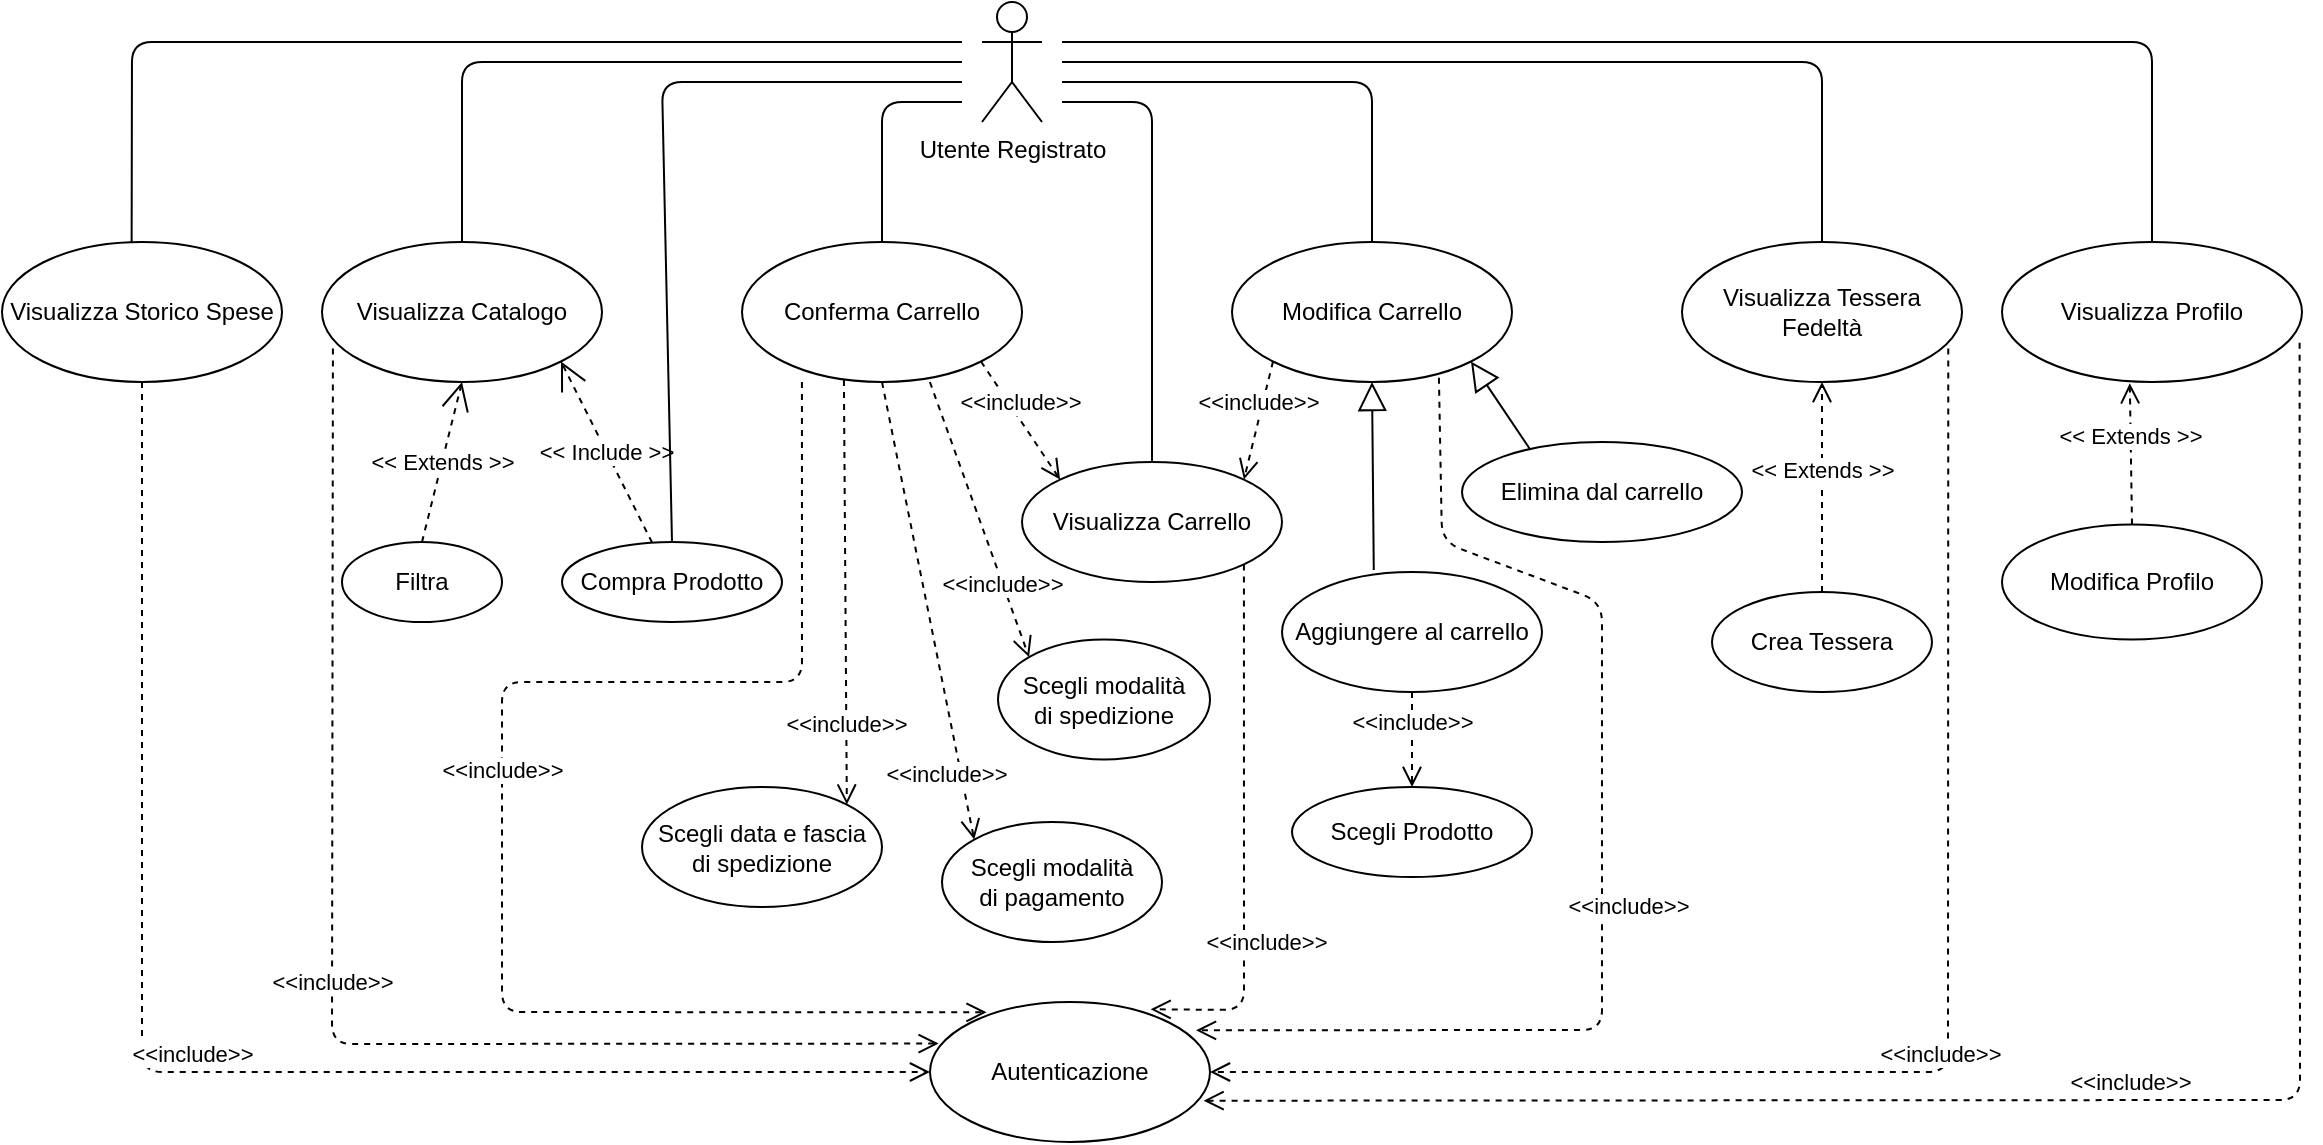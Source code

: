 <mxfile version="13.7.3" type="device"><diagram id="09LeKkmzm14IA8ZA3Lzi" name="Page-1"><mxGraphModel dx="1761" dy="556" grid="1" gridSize="10" guides="1" tooltips="1" connect="1" arrows="1" fold="1" page="1" pageScale="1" pageWidth="827" pageHeight="1169" math="0" shadow="0"><root><mxCell id="0"/><mxCell id="1" parent="0"/><mxCell id="u4LVtqCSMq_NIm3Eaevz-1" value="Utente Registrato" style="shape=umlActor;verticalLabelPosition=bottom;verticalAlign=top;html=1;" parent="1" vertex="1"><mxGeometry x="370" y="10" width="30" height="60" as="geometry"/></mxCell><mxCell id="u4LVtqCSMq_NIm3Eaevz-2" value="Visualizza Catalogo" style="ellipse;whiteSpace=wrap;html=1;" parent="1" vertex="1"><mxGeometry x="40" y="130" width="140" height="70" as="geometry"/></mxCell><mxCell id="u4LVtqCSMq_NIm3Eaevz-3" value="" style="endArrow=none;endFill=0;endSize=12;html=1;entryX=0.5;entryY=0;entryDx=0;entryDy=0;" parent="1" target="u4LVtqCSMq_NIm3Eaevz-2" edge="1"><mxGeometry width="160" relative="1" as="geometry"><mxPoint x="360" y="40" as="sourcePoint"/><mxPoint x="480" y="260" as="targetPoint"/><Array as="points"><mxPoint x="110" y="40"/></Array></mxGeometry></mxCell><mxCell id="u4LVtqCSMq_NIm3Eaevz-4" value="Filtra" style="ellipse;whiteSpace=wrap;html=1;" parent="1" vertex="1"><mxGeometry x="50" y="280" width="80" height="40" as="geometry"/></mxCell><mxCell id="u4LVtqCSMq_NIm3Eaevz-5" value="&amp;lt;&amp;lt; Extends &amp;gt;&amp;gt;" style="endArrow=open;endSize=12;dashed=1;html=1;exitX=0.5;exitY=0;exitDx=0;exitDy=0;entryX=0.5;entryY=1;entryDx=0;entryDy=0;" parent="1" source="u4LVtqCSMq_NIm3Eaevz-4" target="u4LVtqCSMq_NIm3Eaevz-2" edge="1"><mxGeometry width="160" relative="1" as="geometry"><mxPoint x="320" y="260" as="sourcePoint"/><mxPoint x="480" y="260" as="targetPoint"/></mxGeometry></mxCell><mxCell id="u4LVtqCSMq_NIm3Eaevz-6" value="Compra Prodotto" style="ellipse;whiteSpace=wrap;html=1;" parent="1" vertex="1"><mxGeometry x="160" y="280" width="110" height="40" as="geometry"/></mxCell><mxCell id="u4LVtqCSMq_NIm3Eaevz-7" value="&amp;lt;&amp;lt; Include &amp;gt;&amp;gt;" style="endArrow=open;endSize=12;dashed=1;html=1;entryX=1;entryY=1;entryDx=0;entryDy=0;" parent="1" source="u4LVtqCSMq_NIm3Eaevz-6" target="u4LVtqCSMq_NIm3Eaevz-2" edge="1"><mxGeometry width="160" relative="1" as="geometry"><mxPoint x="100" y="290" as="sourcePoint"/><mxPoint x="120" y="210" as="targetPoint"/></mxGeometry></mxCell><mxCell id="u4LVtqCSMq_NIm3Eaevz-8" value="" style="endArrow=none;endFill=0;endSize=12;html=1;entryX=0.5;entryY=0;entryDx=0;entryDy=0;" parent="1" target="u4LVtqCSMq_NIm3Eaevz-6" edge="1"><mxGeometry width="160" relative="1" as="geometry"><mxPoint x="360" y="50" as="sourcePoint"/><mxPoint x="120" y="140" as="targetPoint"/><Array as="points"><mxPoint x="210" y="50"/></Array></mxGeometry></mxCell><mxCell id="u4LVtqCSMq_NIm3Eaevz-9" value="Conferma Carrello" style="ellipse;whiteSpace=wrap;html=1;" parent="1" vertex="1"><mxGeometry x="250" y="130" width="140" height="70" as="geometry"/></mxCell><mxCell id="u4LVtqCSMq_NIm3Eaevz-10" value="Scegli modalità&lt;br&gt;di spedizione" style="ellipse;whiteSpace=wrap;html=1;" parent="1" vertex="1"><mxGeometry x="378" y="328.75" width="106" height="60" as="geometry"/></mxCell><mxCell id="u4LVtqCSMq_NIm3Eaevz-12" value="Scegli data e fascia&lt;br&gt;di spedizione" style="ellipse;whiteSpace=wrap;html=1;" parent="1" vertex="1"><mxGeometry x="200" y="402.5" width="120" height="60" as="geometry"/></mxCell><mxCell id="u4LVtqCSMq_NIm3Eaevz-14" value="Scegli modalità&lt;br&gt;di pagamento" style="ellipse;whiteSpace=wrap;html=1;" parent="1" vertex="1"><mxGeometry x="350" y="420" width="110" height="60" as="geometry"/></mxCell><mxCell id="u4LVtqCSMq_NIm3Eaevz-16" value="Visualizza Carrello" style="ellipse;whiteSpace=wrap;html=1;" parent="1" vertex="1"><mxGeometry x="390" y="240" width="130" height="60" as="geometry"/></mxCell><mxCell id="u4LVtqCSMq_NIm3Eaevz-17" value="&amp;lt;&amp;lt;include&amp;gt;&amp;gt;" style="html=1;verticalAlign=bottom;endArrow=open;dashed=1;endSize=8;entryX=0;entryY=0;entryDx=0;entryDy=0;exitX=1;exitY=1;exitDx=0;exitDy=0;" parent="1" source="u4LVtqCSMq_NIm3Eaevz-9" target="u4LVtqCSMq_NIm3Eaevz-16" edge="1"><mxGeometry relative="1" as="geometry"><mxPoint x="420" y="160" as="sourcePoint"/><mxPoint x="410.0" y="295" as="targetPoint"/></mxGeometry></mxCell><mxCell id="u4LVtqCSMq_NIm3Eaevz-21" value="" style="endArrow=none;endFill=0;endSize=12;html=1;entryX=0.5;entryY=0;entryDx=0;entryDy=0;" parent="1" target="u4LVtqCSMq_NIm3Eaevz-16" edge="1"><mxGeometry width="160" relative="1" as="geometry"><mxPoint x="410" y="60" as="sourcePoint"/><mxPoint x="225" y="290" as="targetPoint"/><Array as="points"><mxPoint x="455" y="60"/></Array></mxGeometry></mxCell><mxCell id="u4LVtqCSMq_NIm3Eaevz-26" value="Modifica Carrello" style="ellipse;whiteSpace=wrap;html=1;" parent="1" vertex="1"><mxGeometry x="495" y="130" width="140" height="70" as="geometry"/></mxCell><mxCell id="u4LVtqCSMq_NIm3Eaevz-27" value="Aggiungere al carrello" style="ellipse;whiteSpace=wrap;html=1;" parent="1" vertex="1"><mxGeometry x="520" y="295" width="130" height="60" as="geometry"/></mxCell><mxCell id="u4LVtqCSMq_NIm3Eaevz-28" value="" style="endArrow=block;endFill=0;endSize=12;html=1;exitX=0.353;exitY=-0.016;exitDx=0;exitDy=0;entryX=0.5;entryY=1;entryDx=0;entryDy=0;exitPerimeter=0;" parent="1" source="u4LVtqCSMq_NIm3Eaevz-27" target="u4LVtqCSMq_NIm3Eaevz-26" edge="1"><mxGeometry width="160" relative="1" as="geometry"><mxPoint x="685" y="160" as="sourcePoint"/><mxPoint x="845" y="160" as="targetPoint"/></mxGeometry></mxCell><mxCell id="u4LVtqCSMq_NIm3Eaevz-29" value="Scegli Prodotto" style="ellipse;whiteSpace=wrap;html=1;" parent="1" vertex="1"><mxGeometry x="525" y="402.5" width="120" height="45" as="geometry"/></mxCell><mxCell id="u4LVtqCSMq_NIm3Eaevz-30" value="&amp;lt;&amp;lt;include&amp;gt;&amp;gt;" style="html=1;verticalAlign=bottom;endArrow=open;dashed=1;endSize=8;exitX=0.5;exitY=1;exitDx=0;exitDy=0;" parent="1" source="u4LVtqCSMq_NIm3Eaevz-27" target="u4LVtqCSMq_NIm3Eaevz-29" edge="1"><mxGeometry relative="1" as="geometry"><mxPoint x="610" y="310" as="sourcePoint"/><mxPoint x="825.108" y="70.45" as="targetPoint"/></mxGeometry></mxCell><mxCell id="u4LVtqCSMq_NIm3Eaevz-31" value="Elimina dal carrello" style="ellipse;whiteSpace=wrap;html=1;" parent="1" vertex="1"><mxGeometry x="610" y="230" width="140" height="50" as="geometry"/></mxCell><mxCell id="u4LVtqCSMq_NIm3Eaevz-32" value="" style="endArrow=block;endFill=0;endSize=12;html=1;exitX=0.244;exitY=0.077;exitDx=0;exitDy=0;entryX=1;entryY=1;entryDx=0;entryDy=0;exitPerimeter=0;" parent="1" source="u4LVtqCSMq_NIm3Eaevz-31" target="u4LVtqCSMq_NIm3Eaevz-26" edge="1"><mxGeometry width="160" relative="1" as="geometry"><mxPoint x="825.0" y="185" as="sourcePoint"/><mxPoint x="725.0" y="225" as="targetPoint"/></mxGeometry></mxCell><mxCell id="u4LVtqCSMq_NIm3Eaevz-33" value="" style="endArrow=none;endFill=0;endSize=12;html=1;entryX=0.5;entryY=0;entryDx=0;entryDy=0;" parent="1" target="u4LVtqCSMq_NIm3Eaevz-26" edge="1"><mxGeometry width="160" relative="1" as="geometry"><mxPoint x="410" y="50" as="sourcePoint"/><mxPoint x="465" y="250" as="targetPoint"/><Array as="points"><mxPoint x="565" y="50"/></Array></mxGeometry></mxCell><mxCell id="u4LVtqCSMq_NIm3Eaevz-34" value="Visualizza Tessera Fedeltà" style="ellipse;whiteSpace=wrap;html=1;" parent="1" vertex="1"><mxGeometry x="720" y="130" width="140" height="70" as="geometry"/></mxCell><mxCell id="u4LVtqCSMq_NIm3Eaevz-35" value="Crea Tessera" style="ellipse;whiteSpace=wrap;html=1;" parent="1" vertex="1"><mxGeometry x="735" y="305" width="110" height="50" as="geometry"/></mxCell><mxCell id="u4LVtqCSMq_NIm3Eaevz-36" value="&amp;lt;&amp;lt; Extends &amp;gt;&amp;gt;" style="html=1;verticalAlign=bottom;endArrow=open;dashed=1;endSize=8;entryX=0.5;entryY=1;entryDx=0;entryDy=0;" parent="1" source="u4LVtqCSMq_NIm3Eaevz-35" target="u4LVtqCSMq_NIm3Eaevz-34" edge="1"><mxGeometry relative="1" as="geometry"><mxPoint x="805" y="300" as="sourcePoint"/><mxPoint x="930.0" y="-198.75" as="targetPoint"/></mxGeometry></mxCell><mxCell id="u4LVtqCSMq_NIm3Eaevz-37" value="" style="endArrow=none;endFill=0;endSize=12;html=1;entryX=0.5;entryY=0;entryDx=0;entryDy=0;" parent="1" target="u4LVtqCSMq_NIm3Eaevz-34" edge="1"><mxGeometry width="160" relative="1" as="geometry"><mxPoint x="410" y="40" as="sourcePoint"/><mxPoint x="575" y="140" as="targetPoint"/><Array as="points"><mxPoint x="790" y="40"/></Array></mxGeometry></mxCell><mxCell id="u4LVtqCSMq_NIm3Eaevz-38" value="Visualizza Profilo" style="ellipse;whiteSpace=wrap;html=1;" parent="1" vertex="1"><mxGeometry x="880" y="130" width="150" height="70" as="geometry"/></mxCell><mxCell id="u4LVtqCSMq_NIm3Eaevz-39" value="" style="endArrow=none;endFill=0;endSize=12;html=1;entryX=0.5;entryY=0;entryDx=0;entryDy=0;" parent="1" target="u4LVtqCSMq_NIm3Eaevz-38" edge="1"><mxGeometry width="160" relative="1" as="geometry"><mxPoint x="410" y="30" as="sourcePoint"/><mxPoint x="800" y="140" as="targetPoint"/><Array as="points"><mxPoint x="955" y="30"/></Array></mxGeometry></mxCell><mxCell id="u4LVtqCSMq_NIm3Eaevz-40" value="Modifica Profilo" style="ellipse;whiteSpace=wrap;html=1;" parent="1" vertex="1"><mxGeometry x="880" y="271.25" width="130" height="57.5" as="geometry"/></mxCell><mxCell id="u4LVtqCSMq_NIm3Eaevz-41" value="&amp;lt;&amp;lt; Extends &amp;gt;&amp;gt;" style="html=1;verticalAlign=bottom;endArrow=open;dashed=1;endSize=8;exitX=0.5;exitY=0;exitDx=0;exitDy=0;entryX=0.426;entryY=1.009;entryDx=0;entryDy=0;entryPerimeter=0;" parent="1" source="u4LVtqCSMq_NIm3Eaevz-40" target="u4LVtqCSMq_NIm3Eaevz-38" edge="1"><mxGeometry relative="1" as="geometry"><mxPoint x="900" y="161.25" as="sourcePoint"/><mxPoint x="800.0" y="400" as="targetPoint"/></mxGeometry></mxCell><mxCell id="u4LVtqCSMq_NIm3Eaevz-44" value="Visualizza Storico Spese" style="ellipse;whiteSpace=wrap;html=1;labelBorderColor=none;" parent="1" vertex="1"><mxGeometry x="-120" y="130" width="140" height="70" as="geometry"/></mxCell><mxCell id="u4LVtqCSMq_NIm3Eaevz-45" value="" style="endArrow=none;endFill=0;endSize=12;html=1;entryX=0.463;entryY=-0.001;entryDx=0;entryDy=0;entryPerimeter=0;" parent="1" target="u4LVtqCSMq_NIm3Eaevz-44" edge="1"><mxGeometry width="160" relative="1" as="geometry"><mxPoint x="360" y="30" as="sourcePoint"/><mxPoint x="120" y="140" as="targetPoint"/><Array as="points"><mxPoint x="-55" y="30"/></Array></mxGeometry></mxCell><mxCell id="u4LVtqCSMq_NIm3Eaevz-46" value="" style="endArrow=none;endFill=0;endSize=12;html=1;entryX=0.5;entryY=0;entryDx=0;entryDy=0;" parent="1" target="u4LVtqCSMq_NIm3Eaevz-9" edge="1"><mxGeometry width="160" relative="1" as="geometry"><mxPoint x="360" y="60" as="sourcePoint"/><mxPoint x="465.0" y="250" as="targetPoint"/><Array as="points"><mxPoint x="320" y="60"/></Array></mxGeometry></mxCell><mxCell id="u4LVtqCSMq_NIm3Eaevz-47" value="Autenticazione" style="ellipse;whiteSpace=wrap;html=1;" parent="1" vertex="1"><mxGeometry x="344" y="510" width="140" height="70" as="geometry"/></mxCell><mxCell id="u4LVtqCSMq_NIm3Eaevz-49" value="&amp;lt;&amp;lt;include&amp;gt;&amp;gt;" style="html=1;verticalAlign=bottom;endArrow=open;dashed=1;endSize=8;exitX=0.5;exitY=1;exitDx=0;exitDy=0;entryX=0;entryY=0.5;entryDx=0;entryDy=0;" parent="1" source="u4LVtqCSMq_NIm3Eaevz-44" target="u4LVtqCSMq_NIm3Eaevz-47" edge="1"><mxGeometry relative="1" as="geometry"><mxPoint x="575" y="350" as="sourcePoint"/><mxPoint x="575" y="412.5" as="targetPoint"/><Array as="points"><mxPoint x="-50" y="545"/></Array></mxGeometry></mxCell><mxCell id="u4LVtqCSMq_NIm3Eaevz-50" value="&amp;lt;&amp;lt;include&amp;gt;&amp;gt;" style="html=1;verticalAlign=bottom;endArrow=open;dashed=1;endSize=8;exitX=0.039;exitY=0.76;exitDx=0;exitDy=0;entryX=0.031;entryY=0.297;entryDx=0;entryDy=0;entryPerimeter=0;exitPerimeter=0;" parent="1" source="u4LVtqCSMq_NIm3Eaevz-2" target="u4LVtqCSMq_NIm3Eaevz-47" edge="1"><mxGeometry relative="1" as="geometry"><mxPoint x="-40" y="210.0" as="sourcePoint"/><mxPoint x="354" y="555" as="targetPoint"/><Array as="points"><mxPoint x="45" y="531"/></Array></mxGeometry></mxCell><mxCell id="u4LVtqCSMq_NIm3Eaevz-51" value="&amp;lt;&amp;lt;include&amp;gt;&amp;gt;" style="html=1;verticalAlign=bottom;endArrow=open;dashed=1;endSize=8;exitX=0.992;exitY=0.719;exitDx=0;exitDy=0;entryX=0.977;entryY=0.705;entryDx=0;entryDy=0;entryPerimeter=0;exitPerimeter=0;" parent="1" source="u4LVtqCSMq_NIm3Eaevz-38" target="u4LVtqCSMq_NIm3Eaevz-47" edge="1"><mxGeometry relative="1" as="geometry"><mxPoint x="55.46" y="193.2" as="sourcePoint"/><mxPoint x="358.34" y="540.79" as="targetPoint"/><Array as="points"><mxPoint x="1029" y="559"/></Array></mxGeometry></mxCell><mxCell id="u4LVtqCSMq_NIm3Eaevz-52" value="&amp;lt;&amp;lt;include&amp;gt;&amp;gt;" style="html=1;verticalAlign=bottom;endArrow=open;dashed=1;endSize=8;exitX=0.951;exitY=0.76;exitDx=0;exitDy=0;entryX=1;entryY=0.5;entryDx=0;entryDy=0;exitPerimeter=0;" parent="1" source="u4LVtqCSMq_NIm3Eaevz-34" target="u4LVtqCSMq_NIm3Eaevz-47" edge="1"><mxGeometry relative="1" as="geometry"><mxPoint x="1038.8" y="190.33" as="sourcePoint"/><mxPoint x="490.78" y="569.35" as="targetPoint"/><Array as="points"><mxPoint x="853" y="545"/></Array></mxGeometry></mxCell><mxCell id="u4LVtqCSMq_NIm3Eaevz-53" value="&amp;lt;&amp;lt;include&amp;gt;&amp;gt;" style="html=1;verticalAlign=bottom;endArrow=open;dashed=1;endSize=8;entryX=0.95;entryY=0.202;entryDx=0;entryDy=0;entryPerimeter=0;exitX=0.739;exitY=0.97;exitDx=0;exitDy=0;exitPerimeter=0;" parent="1" source="u4LVtqCSMq_NIm3Eaevz-26" target="u4LVtqCSMq_NIm3Eaevz-47" edge="1"><mxGeometry x="0.126" y="13" relative="1" as="geometry"><mxPoint x="600" y="200" as="sourcePoint"/><mxPoint x="494" y="555" as="targetPoint"/><Array as="points"><mxPoint x="600" y="280"/><mxPoint x="680" y="310"/><mxPoint x="680" y="524"/></Array><mxPoint as="offset"/></mxGeometry></mxCell><mxCell id="u4LVtqCSMq_NIm3Eaevz-54" value="&amp;lt;&amp;lt;include&amp;gt;&amp;gt;" style="html=1;verticalAlign=bottom;endArrow=open;dashed=1;endSize=8;entryX=0.788;entryY=0.052;entryDx=0;entryDy=0;entryPerimeter=0;exitX=1;exitY=1;exitDx=0;exitDy=0;" parent="1" source="u4LVtqCSMq_NIm3Eaevz-16" target="u4LVtqCSMq_NIm3Eaevz-47" edge="1"><mxGeometry x="0.469" y="11" relative="1" as="geometry"><mxPoint x="480" y="300" as="sourcePoint"/><mxPoint x="361.4" y="699.11" as="targetPoint"/><Array as="points"><mxPoint x="501" y="514"/></Array><mxPoint as="offset"/></mxGeometry></mxCell><mxCell id="u4LVtqCSMq_NIm3Eaevz-55" value="&amp;lt;&amp;lt;include&amp;gt;&amp;gt;" style="html=1;verticalAlign=bottom;endArrow=open;dashed=1;endSize=8;exitX=0.214;exitY=1;exitDx=0;exitDy=0;entryX=0.202;entryY=0.074;entryDx=0;entryDy=0;exitPerimeter=0;entryPerimeter=0;" parent="1" source="u4LVtqCSMq_NIm3Eaevz-9" target="u4LVtqCSMq_NIm3Eaevz-47" edge="1"><mxGeometry relative="1" as="geometry"><mxPoint x="55.46" y="193.2" as="sourcePoint"/><mxPoint x="358.34" y="540.79" as="targetPoint"/><Array as="points"><mxPoint x="280" y="350"/><mxPoint x="130" y="350"/><mxPoint x="130" y="515"/></Array></mxGeometry></mxCell><mxCell id="sRqVUDmyZ1G7sioMo8E3-1" value="&amp;lt;&amp;lt;include&amp;gt;&amp;gt;" style="html=1;verticalAlign=bottom;endArrow=open;dashed=1;endSize=8;entryX=0;entryY=0;entryDx=0;entryDy=0;exitX=0.671;exitY=1;exitDx=0;exitDy=0;exitPerimeter=0;" parent="1" source="u4LVtqCSMq_NIm3Eaevz-9" target="u4LVtqCSMq_NIm3Eaevz-10" edge="1"><mxGeometry x="0.583" y="-3" relative="1" as="geometry"><mxPoint x="379.497" y="199.749" as="sourcePoint"/><mxPoint x="419.038" y="258.787" as="targetPoint"/><mxPoint as="offset"/></mxGeometry></mxCell><mxCell id="sRqVUDmyZ1G7sioMo8E3-2" value="&amp;lt;&amp;lt;include&amp;gt;&amp;gt;" style="html=1;verticalAlign=bottom;endArrow=open;dashed=1;endSize=8;entryX=0;entryY=0;entryDx=0;entryDy=0;exitX=0.5;exitY=1;exitDx=0;exitDy=0;" parent="1" source="u4LVtqCSMq_NIm3Eaevz-9" target="u4LVtqCSMq_NIm3Eaevz-14" edge="1"><mxGeometry x="0.776" y="-9" relative="1" as="geometry"><mxPoint x="353.94" y="210" as="sourcePoint"/><mxPoint x="395.523" y="338.787" as="targetPoint"/><mxPoint as="offset"/></mxGeometry></mxCell><mxCell id="sRqVUDmyZ1G7sioMo8E3-3" value="&amp;lt;&amp;lt;include&amp;gt;&amp;gt;" style="html=1;verticalAlign=bottom;endArrow=open;dashed=1;endSize=8;entryX=1;entryY=0;entryDx=0;entryDy=0;exitX=0.364;exitY=0.986;exitDx=0;exitDy=0;exitPerimeter=0;" parent="1" source="u4LVtqCSMq_NIm3Eaevz-9" target="u4LVtqCSMq_NIm3Eaevz-12" edge="1"><mxGeometry x="0.704" relative="1" as="geometry"><mxPoint x="363.94" y="220" as="sourcePoint"/><mxPoint x="405.523" y="348.787" as="targetPoint"/><mxPoint as="offset"/></mxGeometry></mxCell><mxCell id="v4BD7oMJwWYJkzd67ifT-1" value="&amp;lt;&amp;lt;include&amp;gt;&amp;gt;" style="html=1;verticalAlign=bottom;endArrow=open;dashed=1;endSize=8;entryX=1;entryY=0;entryDx=0;entryDy=0;exitX=0;exitY=1;exitDx=0;exitDy=0;" edge="1" parent="1" source="u4LVtqCSMq_NIm3Eaevz-26" target="u4LVtqCSMq_NIm3Eaevz-16"><mxGeometry relative="1" as="geometry"><mxPoint x="379.666" y="199.664" as="sourcePoint"/><mxPoint x="419.122" y="258.748" as="targetPoint"/></mxGeometry></mxCell></root></mxGraphModel></diagram></mxfile>